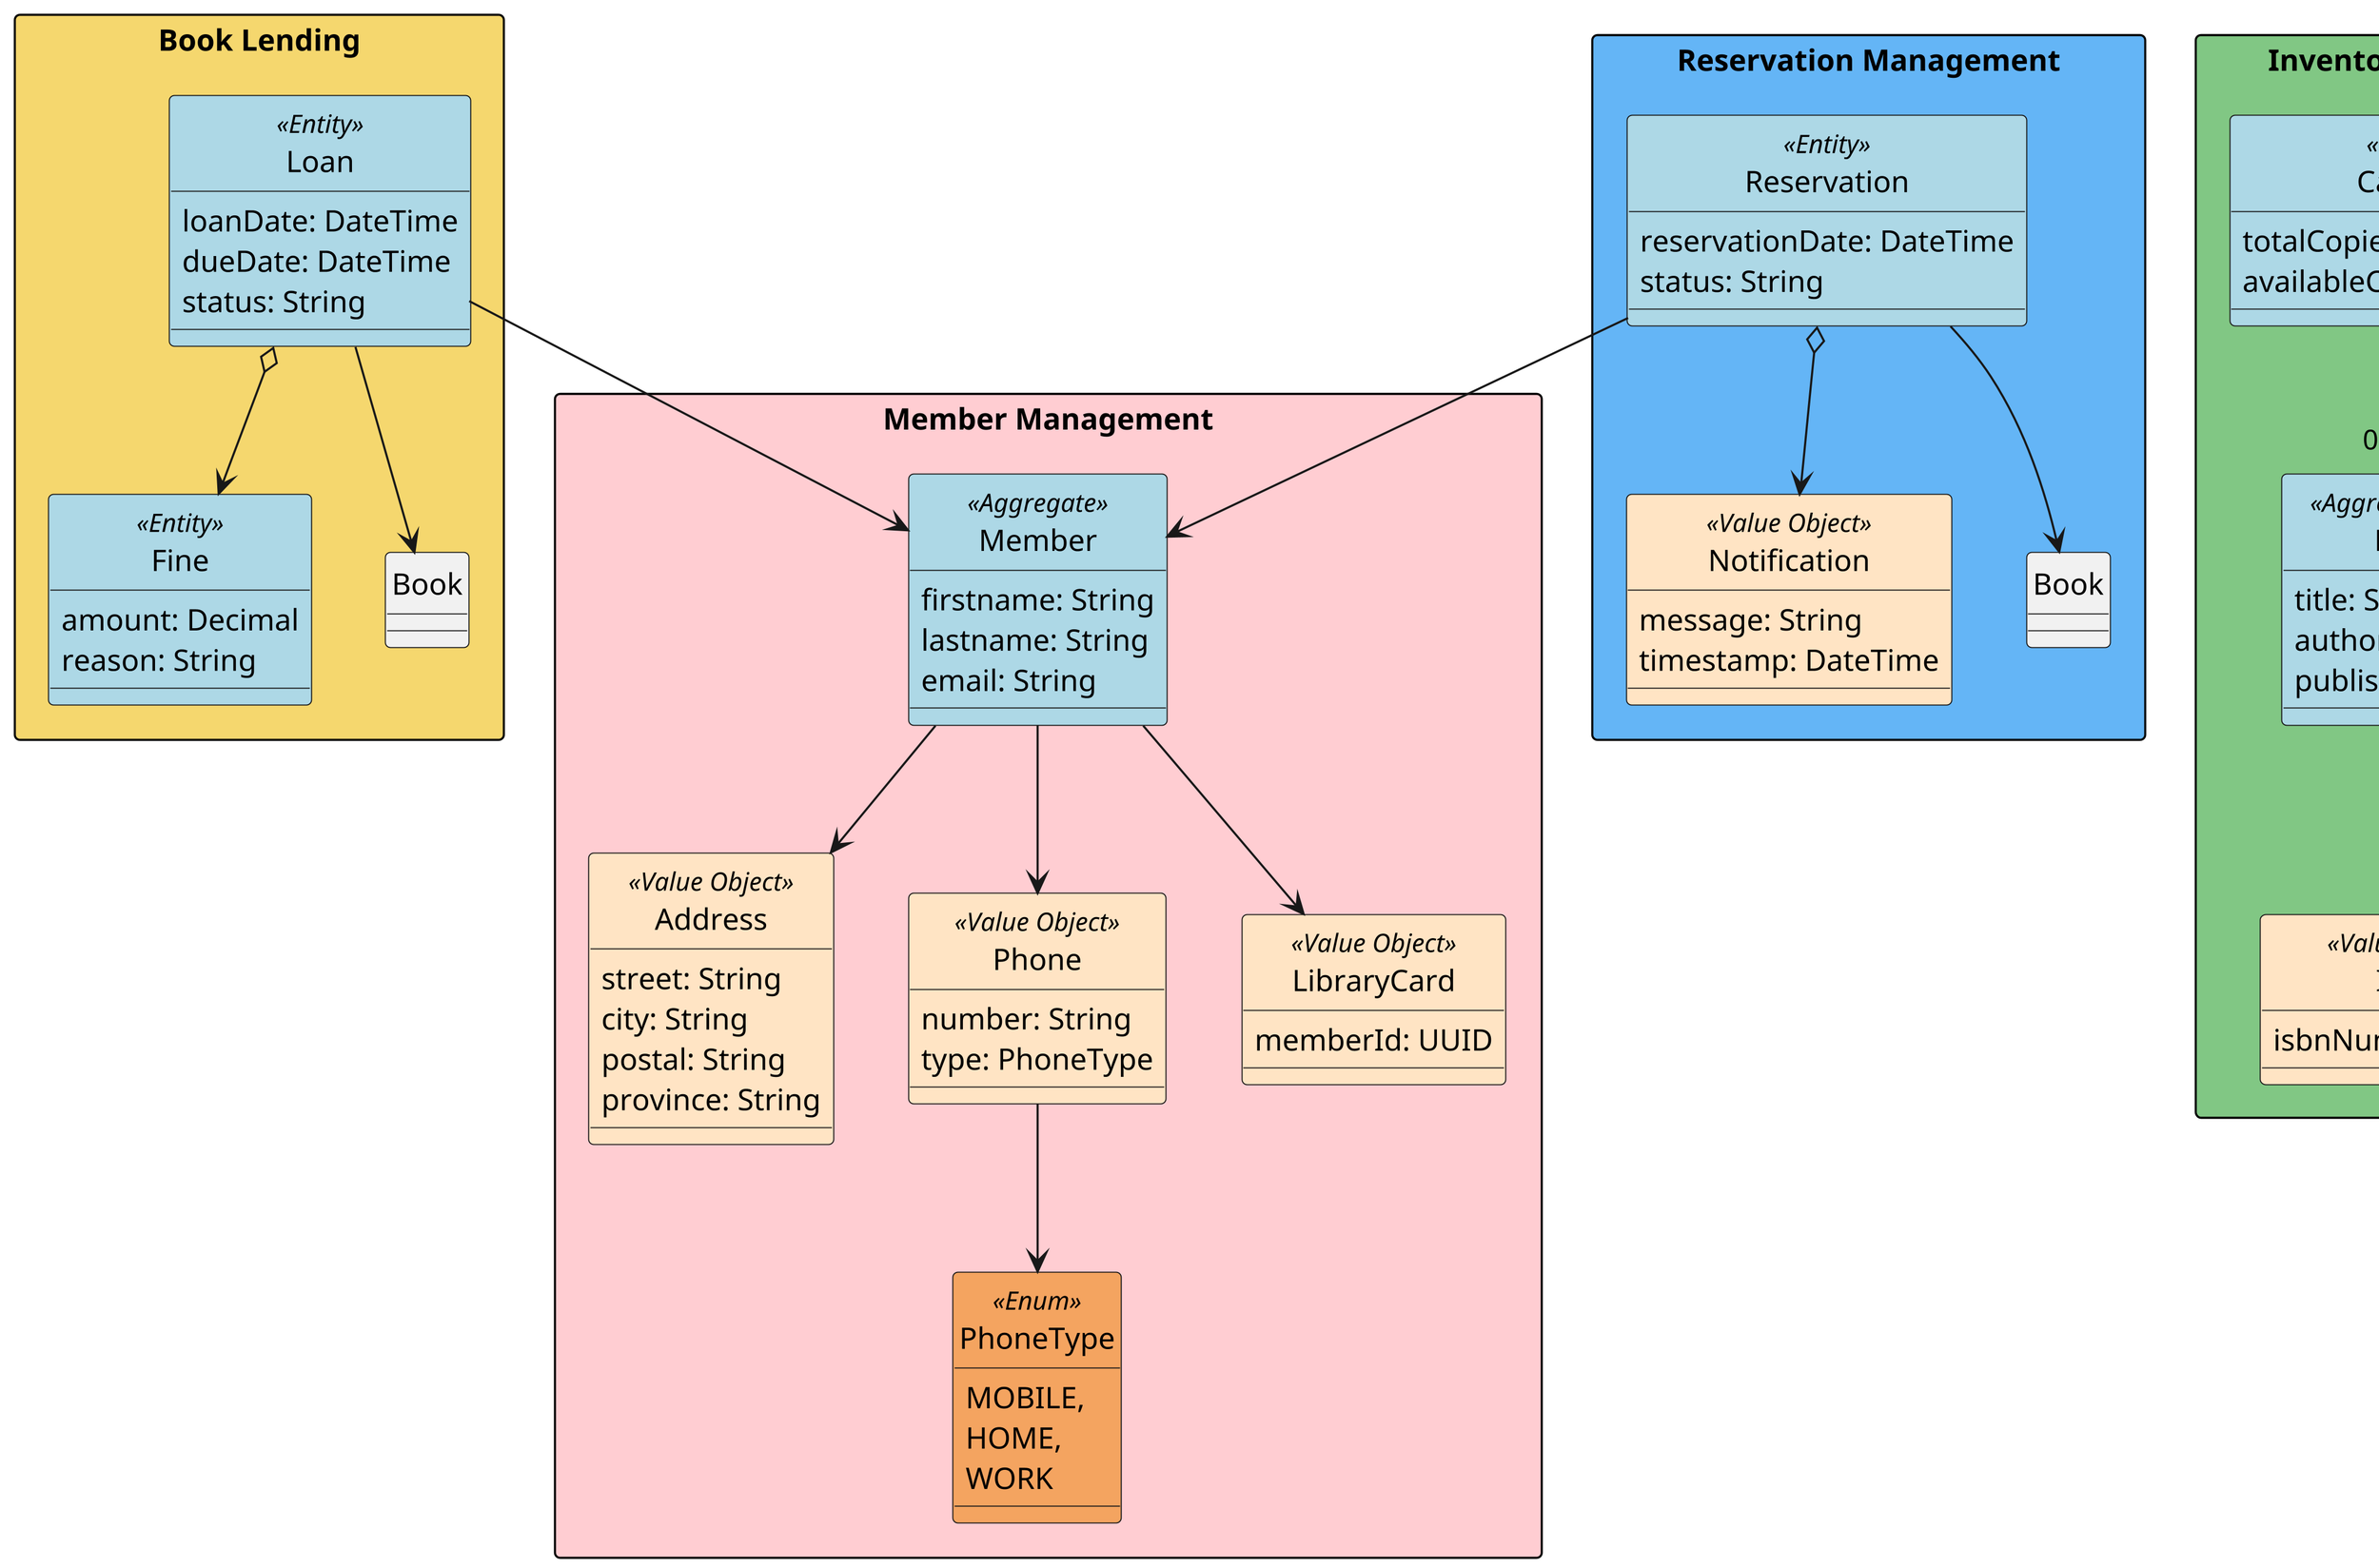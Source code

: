 @startuml

hide circle

top to bottom direction

!define ENTITY(entityName) class entityName << Entity >>
!define AGGREGATE(aggregateName) class aggregateName << Aggregate >>
!define AGGREGATE_ROOT(aggregateRootName) class aggregateRootName << Aggregate Root >>
!define VALUE_OBJECT(valueObjectName) class valueObjectName << Value Object >>
!define ENUM(enumName) class enumName << Enum >>
!pragma useVerticalIf on

skinparam dpi 350
skinparam packageStyle rectangle

skinparam rectangle {
    BackgroundColor #f7f4eb
    BorderColor Black
}

Package "Member Management" <<Rectangle>> #FFCDD2 {
    AGGREGATE(Member) #lightblue {
        firstname: String
        lastname: String
        email: String
    }

    VALUE_OBJECT(Address) #Bisque {
        street: String
        city: String
        postal: String
        province: String
    }

    VALUE_OBJECT(Phone) #Bisque {
        number: String
        type: PhoneType
    }

    ENUM(PhoneType) #SandyBrown {
        MOBILE,
        HOME,
        WORK
    }

    VALUE_OBJECT(LibraryCard) #Bisque {
        memberId: UUID
    }

    Member --> LibraryCard
    Member --> Address
    Member --> Phone
    Phone --> PhoneType
}

Package "Book Lending" <<Rectangle>> #F5D76E {
    ENTITY(Loan) #lightblue {
        loanDate: DateTime
        dueDate: DateTime
        status: String
    }

    ENTITY(Fine) #lightblue {
        amount: Decimal
        reason: String
    }

    Loan --> Member
    Loan --> Book
    Loan o--> Fine
}

Package "Inventory Tracking" <<Rectangle>> #81C784 {

    AGGREGATE_ROOT(Book) #lightblue {
        title: String
        author: String
        publisher: String
    }

    VALUE_OBJECT(ISBN) #Bisque {
        isbnNumber: String
    }

    ENTITY(Catalog) #lightblue {
        totalCopies: Integer
        availableCopies: Integer
    }

    Book --> ISBN
    Catalog o-- "0..*" Book
}

Package "Reservation Management" <<Rectangle>> #64B5F6 {

    ENTITY(Reservation) #lightblue {
        reservationDate: DateTime
        status: String
    }

    VALUE_OBJECT(Notification) #Bisque {
        message: String
        timestamp: DateTime
    }

    Reservation --> Member
    Reservation --> Book
    Reservation o--> Notification
}

@enduml